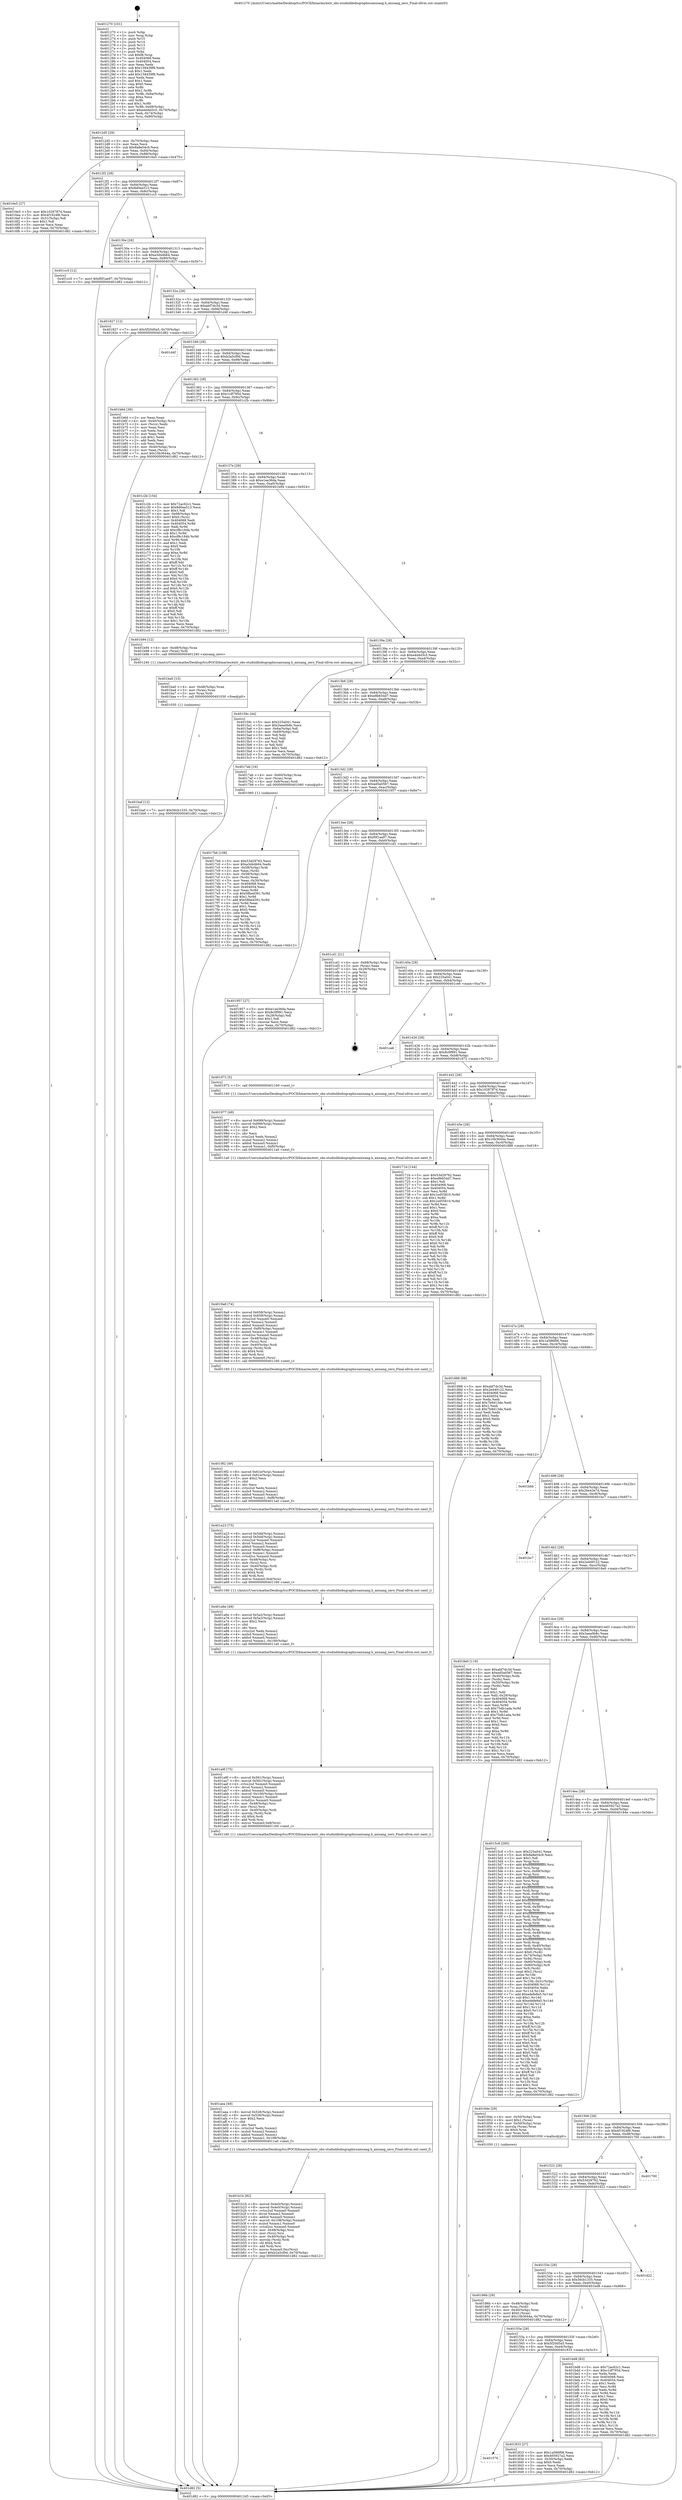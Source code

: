digraph "0x401270" {
  label = "0x401270 (/mnt/c/Users/mathe/Desktop/tcc/POCII/binaries/extr_obs-studiolibobsgraphicsaxisang.h_axisang_zero_Final-ollvm.out::main(0))"
  labelloc = "t"
  node[shape=record]

  Entry [label="",width=0.3,height=0.3,shape=circle,fillcolor=black,style=filled]
  "0x4012d5" [label="{
     0x4012d5 [29]\l
     | [instrs]\l
     &nbsp;&nbsp;0x4012d5 \<+3\>: mov -0x70(%rbp),%eax\l
     &nbsp;&nbsp;0x4012d8 \<+2\>: mov %eax,%ecx\l
     &nbsp;&nbsp;0x4012da \<+6\>: sub $0x8a8e04c9,%ecx\l
     &nbsp;&nbsp;0x4012e0 \<+6\>: mov %eax,-0x84(%rbp)\l
     &nbsp;&nbsp;0x4012e6 \<+6\>: mov %ecx,-0x88(%rbp)\l
     &nbsp;&nbsp;0x4012ec \<+6\>: je 00000000004016e5 \<main+0x475\>\l
  }"]
  "0x4016e5" [label="{
     0x4016e5 [27]\l
     | [instrs]\l
     &nbsp;&nbsp;0x4016e5 \<+5\>: mov $0x1028787d,%eax\l
     &nbsp;&nbsp;0x4016ea \<+5\>: mov $0x4f1924f6,%ecx\l
     &nbsp;&nbsp;0x4016ef \<+3\>: mov -0x31(%rbp),%dl\l
     &nbsp;&nbsp;0x4016f2 \<+3\>: test $0x1,%dl\l
     &nbsp;&nbsp;0x4016f5 \<+3\>: cmovne %ecx,%eax\l
     &nbsp;&nbsp;0x4016f8 \<+3\>: mov %eax,-0x70(%rbp)\l
     &nbsp;&nbsp;0x4016fb \<+5\>: jmp 0000000000401d82 \<main+0xb12\>\l
  }"]
  "0x4012f2" [label="{
     0x4012f2 [28]\l
     | [instrs]\l
     &nbsp;&nbsp;0x4012f2 \<+5\>: jmp 00000000004012f7 \<main+0x87\>\l
     &nbsp;&nbsp;0x4012f7 \<+6\>: mov -0x84(%rbp),%eax\l
     &nbsp;&nbsp;0x4012fd \<+5\>: sub $0x8d0ea513,%eax\l
     &nbsp;&nbsp;0x401302 \<+6\>: mov %eax,-0x8c(%rbp)\l
     &nbsp;&nbsp;0x401308 \<+6\>: je 0000000000401cc5 \<main+0xa55\>\l
  }"]
  Exit [label="",width=0.3,height=0.3,shape=circle,fillcolor=black,style=filled,peripheries=2]
  "0x401cc5" [label="{
     0x401cc5 [12]\l
     | [instrs]\l
     &nbsp;&nbsp;0x401cc5 \<+7\>: movl $0xf0f1ae97,-0x70(%rbp)\l
     &nbsp;&nbsp;0x401ccc \<+5\>: jmp 0000000000401d82 \<main+0xb12\>\l
  }"]
  "0x40130e" [label="{
     0x40130e [28]\l
     | [instrs]\l
     &nbsp;&nbsp;0x40130e \<+5\>: jmp 0000000000401313 \<main+0xa3\>\l
     &nbsp;&nbsp;0x401313 \<+6\>: mov -0x84(%rbp),%eax\l
     &nbsp;&nbsp;0x401319 \<+5\>: sub $0xa3d44b64,%eax\l
     &nbsp;&nbsp;0x40131e \<+6\>: mov %eax,-0x90(%rbp)\l
     &nbsp;&nbsp;0x401324 \<+6\>: je 0000000000401827 \<main+0x5b7\>\l
  }"]
  "0x401baf" [label="{
     0x401baf [12]\l
     | [instrs]\l
     &nbsp;&nbsp;0x401baf \<+7\>: movl $0x56cb1335,-0x70(%rbp)\l
     &nbsp;&nbsp;0x401bb6 \<+5\>: jmp 0000000000401d82 \<main+0xb12\>\l
  }"]
  "0x401827" [label="{
     0x401827 [12]\l
     | [instrs]\l
     &nbsp;&nbsp;0x401827 \<+7\>: movl $0x5f20d5a5,-0x70(%rbp)\l
     &nbsp;&nbsp;0x40182e \<+5\>: jmp 0000000000401d82 \<main+0xb12\>\l
  }"]
  "0x40132a" [label="{
     0x40132a [28]\l
     | [instrs]\l
     &nbsp;&nbsp;0x40132a \<+5\>: jmp 000000000040132f \<main+0xbf\>\l
     &nbsp;&nbsp;0x40132f \<+6\>: mov -0x84(%rbp),%eax\l
     &nbsp;&nbsp;0x401335 \<+5\>: sub $0xabf7dc3d,%eax\l
     &nbsp;&nbsp;0x40133a \<+6\>: mov %eax,-0x94(%rbp)\l
     &nbsp;&nbsp;0x401340 \<+6\>: je 0000000000401d4f \<main+0xadf\>\l
  }"]
  "0x401ba0" [label="{
     0x401ba0 [15]\l
     | [instrs]\l
     &nbsp;&nbsp;0x401ba0 \<+4\>: mov -0x48(%rbp),%rax\l
     &nbsp;&nbsp;0x401ba4 \<+3\>: mov (%rax),%rax\l
     &nbsp;&nbsp;0x401ba7 \<+3\>: mov %rax,%rdi\l
     &nbsp;&nbsp;0x401baa \<+5\>: call 0000000000401030 \<free@plt\>\l
     | [calls]\l
     &nbsp;&nbsp;0x401030 \{1\} (unknown)\l
  }"]
  "0x401d4f" [label="{
     0x401d4f\l
  }", style=dashed]
  "0x401346" [label="{
     0x401346 [28]\l
     | [instrs]\l
     &nbsp;&nbsp;0x401346 \<+5\>: jmp 000000000040134b \<main+0xdb\>\l
     &nbsp;&nbsp;0x40134b \<+6\>: mov -0x84(%rbp),%eax\l
     &nbsp;&nbsp;0x401351 \<+5\>: sub $0xb2a5cf0d,%eax\l
     &nbsp;&nbsp;0x401356 \<+6\>: mov %eax,-0x98(%rbp)\l
     &nbsp;&nbsp;0x40135c \<+6\>: je 0000000000401b6d \<main+0x8fd\>\l
  }"]
  "0x401b1b" [label="{
     0x401b1b [82]\l
     | [instrs]\l
     &nbsp;&nbsp;0x401b1b \<+8\>: movsd 0x4e5(%rip),%xmm1\l
     &nbsp;&nbsp;0x401b23 \<+8\>: movsd 0x4e5(%rip),%xmm2\l
     &nbsp;&nbsp;0x401b2b \<+4\>: cvtss2sd %xmm0,%xmm0\l
     &nbsp;&nbsp;0x401b2f \<+4\>: divsd %xmm2,%xmm0\l
     &nbsp;&nbsp;0x401b33 \<+4\>: addsd %xmm0,%xmm1\l
     &nbsp;&nbsp;0x401b37 \<+8\>: movsd -0x108(%rbp),%xmm0\l
     &nbsp;&nbsp;0x401b3f \<+4\>: mulsd %xmm1,%xmm0\l
     &nbsp;&nbsp;0x401b43 \<+4\>: cvtsd2ss %xmm0,%xmm0\l
     &nbsp;&nbsp;0x401b47 \<+4\>: mov -0x48(%rbp),%rsi\l
     &nbsp;&nbsp;0x401b4b \<+3\>: mov (%rsi),%rsi\l
     &nbsp;&nbsp;0x401b4e \<+4\>: mov -0x40(%rbp),%rdi\l
     &nbsp;&nbsp;0x401b52 \<+3\>: movslq (%rdi),%rdi\l
     &nbsp;&nbsp;0x401b55 \<+4\>: shl $0x4,%rdi\l
     &nbsp;&nbsp;0x401b59 \<+3\>: add %rdi,%rsi\l
     &nbsp;&nbsp;0x401b5c \<+5\>: movss %xmm0,0xc(%rsi)\l
     &nbsp;&nbsp;0x401b61 \<+7\>: movl $0xb2a5cf0d,-0x70(%rbp)\l
     &nbsp;&nbsp;0x401b68 \<+5\>: jmp 0000000000401d82 \<main+0xb12\>\l
  }"]
  "0x401b6d" [label="{
     0x401b6d [39]\l
     | [instrs]\l
     &nbsp;&nbsp;0x401b6d \<+2\>: xor %eax,%eax\l
     &nbsp;&nbsp;0x401b6f \<+4\>: mov -0x40(%rbp),%rcx\l
     &nbsp;&nbsp;0x401b73 \<+2\>: mov (%rcx),%edx\l
     &nbsp;&nbsp;0x401b75 \<+2\>: mov %eax,%esi\l
     &nbsp;&nbsp;0x401b77 \<+2\>: sub %edx,%esi\l
     &nbsp;&nbsp;0x401b79 \<+2\>: mov %eax,%edx\l
     &nbsp;&nbsp;0x401b7b \<+3\>: sub $0x1,%edx\l
     &nbsp;&nbsp;0x401b7e \<+2\>: add %edx,%esi\l
     &nbsp;&nbsp;0x401b80 \<+2\>: sub %esi,%eax\l
     &nbsp;&nbsp;0x401b82 \<+4\>: mov -0x40(%rbp),%rcx\l
     &nbsp;&nbsp;0x401b86 \<+2\>: mov %eax,(%rcx)\l
     &nbsp;&nbsp;0x401b88 \<+7\>: movl $0x10b3644a,-0x70(%rbp)\l
     &nbsp;&nbsp;0x401b8f \<+5\>: jmp 0000000000401d82 \<main+0xb12\>\l
  }"]
  "0x401362" [label="{
     0x401362 [28]\l
     | [instrs]\l
     &nbsp;&nbsp;0x401362 \<+5\>: jmp 0000000000401367 \<main+0xf7\>\l
     &nbsp;&nbsp;0x401367 \<+6\>: mov -0x84(%rbp),%eax\l
     &nbsp;&nbsp;0x40136d \<+5\>: sub $0xc1df795d,%eax\l
     &nbsp;&nbsp;0x401372 \<+6\>: mov %eax,-0x9c(%rbp)\l
     &nbsp;&nbsp;0x401378 \<+6\>: je 0000000000401c2b \<main+0x9bb\>\l
  }"]
  "0x401aea" [label="{
     0x401aea [49]\l
     | [instrs]\l
     &nbsp;&nbsp;0x401aea \<+8\>: movsd 0x526(%rip),%xmm0\l
     &nbsp;&nbsp;0x401af2 \<+8\>: movsd 0x526(%rip),%xmm1\l
     &nbsp;&nbsp;0x401afa \<+5\>: mov $0x2,%ecx\l
     &nbsp;&nbsp;0x401aff \<+1\>: cltd\l
     &nbsp;&nbsp;0x401b00 \<+2\>: idiv %ecx\l
     &nbsp;&nbsp;0x401b02 \<+4\>: cvtsi2sd %edx,%xmm2\l
     &nbsp;&nbsp;0x401b06 \<+4\>: mulsd %xmm2,%xmm1\l
     &nbsp;&nbsp;0x401b0a \<+4\>: addsd %xmm0,%xmm1\l
     &nbsp;&nbsp;0x401b0e \<+8\>: movsd %xmm1,-0x108(%rbp)\l
     &nbsp;&nbsp;0x401b16 \<+5\>: call 00000000004011a0 \<next_f\>\l
     | [calls]\l
     &nbsp;&nbsp;0x4011a0 \{1\} (/mnt/c/Users/mathe/Desktop/tcc/POCII/binaries/extr_obs-studiolibobsgraphicsaxisang.h_axisang_zero_Final-ollvm.out::next_f)\l
  }"]
  "0x401c2b" [label="{
     0x401c2b [154]\l
     | [instrs]\l
     &nbsp;&nbsp;0x401c2b \<+5\>: mov $0x72ac62c1,%eax\l
     &nbsp;&nbsp;0x401c30 \<+5\>: mov $0x8d0ea513,%ecx\l
     &nbsp;&nbsp;0x401c35 \<+2\>: mov $0x1,%dl\l
     &nbsp;&nbsp;0x401c37 \<+4\>: mov -0x68(%rbp),%rsi\l
     &nbsp;&nbsp;0x401c3b \<+6\>: movl $0x0,(%rsi)\l
     &nbsp;&nbsp;0x401c41 \<+7\>: mov 0x404068,%edi\l
     &nbsp;&nbsp;0x401c48 \<+8\>: mov 0x404054,%r8d\l
     &nbsp;&nbsp;0x401c50 \<+3\>: mov %edi,%r9d\l
     &nbsp;&nbsp;0x401c53 \<+7\>: add $0xcf8c184b,%r9d\l
     &nbsp;&nbsp;0x401c5a \<+4\>: sub $0x1,%r9d\l
     &nbsp;&nbsp;0x401c5e \<+7\>: sub $0xcf8c184b,%r9d\l
     &nbsp;&nbsp;0x401c65 \<+4\>: imul %r9d,%edi\l
     &nbsp;&nbsp;0x401c69 \<+3\>: and $0x1,%edi\l
     &nbsp;&nbsp;0x401c6c \<+3\>: cmp $0x0,%edi\l
     &nbsp;&nbsp;0x401c6f \<+4\>: sete %r10b\l
     &nbsp;&nbsp;0x401c73 \<+4\>: cmp $0xa,%r8d\l
     &nbsp;&nbsp;0x401c77 \<+4\>: setl %r11b\l
     &nbsp;&nbsp;0x401c7b \<+3\>: mov %r10b,%bl\l
     &nbsp;&nbsp;0x401c7e \<+3\>: xor $0xff,%bl\l
     &nbsp;&nbsp;0x401c81 \<+3\>: mov %r11b,%r14b\l
     &nbsp;&nbsp;0x401c84 \<+4\>: xor $0xff,%r14b\l
     &nbsp;&nbsp;0x401c88 \<+3\>: xor $0x0,%dl\l
     &nbsp;&nbsp;0x401c8b \<+3\>: mov %bl,%r15b\l
     &nbsp;&nbsp;0x401c8e \<+4\>: and $0x0,%r15b\l
     &nbsp;&nbsp;0x401c92 \<+3\>: and %dl,%r10b\l
     &nbsp;&nbsp;0x401c95 \<+3\>: mov %r14b,%r12b\l
     &nbsp;&nbsp;0x401c98 \<+4\>: and $0x0,%r12b\l
     &nbsp;&nbsp;0x401c9c \<+3\>: and %dl,%r11b\l
     &nbsp;&nbsp;0x401c9f \<+3\>: or %r10b,%r15b\l
     &nbsp;&nbsp;0x401ca2 \<+3\>: or %r11b,%r12b\l
     &nbsp;&nbsp;0x401ca5 \<+3\>: xor %r12b,%r15b\l
     &nbsp;&nbsp;0x401ca8 \<+3\>: or %r14b,%bl\l
     &nbsp;&nbsp;0x401cab \<+3\>: xor $0xff,%bl\l
     &nbsp;&nbsp;0x401cae \<+3\>: or $0x0,%dl\l
     &nbsp;&nbsp;0x401cb1 \<+2\>: and %dl,%bl\l
     &nbsp;&nbsp;0x401cb3 \<+3\>: or %bl,%r15b\l
     &nbsp;&nbsp;0x401cb6 \<+4\>: test $0x1,%r15b\l
     &nbsp;&nbsp;0x401cba \<+3\>: cmovne %ecx,%eax\l
     &nbsp;&nbsp;0x401cbd \<+3\>: mov %eax,-0x70(%rbp)\l
     &nbsp;&nbsp;0x401cc0 \<+5\>: jmp 0000000000401d82 \<main+0xb12\>\l
  }"]
  "0x40137e" [label="{
     0x40137e [28]\l
     | [instrs]\l
     &nbsp;&nbsp;0x40137e \<+5\>: jmp 0000000000401383 \<main+0x113\>\l
     &nbsp;&nbsp;0x401383 \<+6\>: mov -0x84(%rbp),%eax\l
     &nbsp;&nbsp;0x401389 \<+5\>: sub $0xe1ee36da,%eax\l
     &nbsp;&nbsp;0x40138e \<+6\>: mov %eax,-0xa0(%rbp)\l
     &nbsp;&nbsp;0x401394 \<+6\>: je 0000000000401b94 \<main+0x924\>\l
  }"]
  "0x401a9f" [label="{
     0x401a9f [75]\l
     | [instrs]\l
     &nbsp;&nbsp;0x401a9f \<+8\>: movsd 0x561(%rip),%xmm1\l
     &nbsp;&nbsp;0x401aa7 \<+8\>: movsd 0x561(%rip),%xmm2\l
     &nbsp;&nbsp;0x401aaf \<+4\>: cvtss2sd %xmm0,%xmm0\l
     &nbsp;&nbsp;0x401ab3 \<+4\>: divsd %xmm2,%xmm0\l
     &nbsp;&nbsp;0x401ab7 \<+4\>: addsd %xmm0,%xmm1\l
     &nbsp;&nbsp;0x401abb \<+8\>: movsd -0x100(%rbp),%xmm0\l
     &nbsp;&nbsp;0x401ac3 \<+4\>: mulsd %xmm1,%xmm0\l
     &nbsp;&nbsp;0x401ac7 \<+4\>: cvtsd2ss %xmm0,%xmm0\l
     &nbsp;&nbsp;0x401acb \<+4\>: mov -0x48(%rbp),%rsi\l
     &nbsp;&nbsp;0x401acf \<+3\>: mov (%rsi),%rsi\l
     &nbsp;&nbsp;0x401ad2 \<+4\>: mov -0x40(%rbp),%rdi\l
     &nbsp;&nbsp;0x401ad6 \<+3\>: movslq (%rdi),%rdi\l
     &nbsp;&nbsp;0x401ad9 \<+4\>: shl $0x4,%rdi\l
     &nbsp;&nbsp;0x401add \<+3\>: add %rdi,%rsi\l
     &nbsp;&nbsp;0x401ae0 \<+5\>: movss %xmm0,0x8(%rsi)\l
     &nbsp;&nbsp;0x401ae5 \<+5\>: call 0000000000401160 \<next_i\>\l
     | [calls]\l
     &nbsp;&nbsp;0x401160 \{1\} (/mnt/c/Users/mathe/Desktop/tcc/POCII/binaries/extr_obs-studiolibobsgraphicsaxisang.h_axisang_zero_Final-ollvm.out::next_i)\l
  }"]
  "0x401b94" [label="{
     0x401b94 [12]\l
     | [instrs]\l
     &nbsp;&nbsp;0x401b94 \<+4\>: mov -0x48(%rbp),%rax\l
     &nbsp;&nbsp;0x401b98 \<+3\>: mov (%rax),%rdi\l
     &nbsp;&nbsp;0x401b9b \<+5\>: call 0000000000401240 \<axisang_zero\>\l
     | [calls]\l
     &nbsp;&nbsp;0x401240 \{1\} (/mnt/c/Users/mathe/Desktop/tcc/POCII/binaries/extr_obs-studiolibobsgraphicsaxisang.h_axisang_zero_Final-ollvm.out::axisang_zero)\l
  }"]
  "0x40139a" [label="{
     0x40139a [28]\l
     | [instrs]\l
     &nbsp;&nbsp;0x40139a \<+5\>: jmp 000000000040139f \<main+0x12f\>\l
     &nbsp;&nbsp;0x40139f \<+6\>: mov -0x84(%rbp),%eax\l
     &nbsp;&nbsp;0x4013a5 \<+5\>: sub $0xe4d4d3c5,%eax\l
     &nbsp;&nbsp;0x4013aa \<+6\>: mov %eax,-0xa4(%rbp)\l
     &nbsp;&nbsp;0x4013b0 \<+6\>: je 000000000040159c \<main+0x32c\>\l
  }"]
  "0x401a6e" [label="{
     0x401a6e [49]\l
     | [instrs]\l
     &nbsp;&nbsp;0x401a6e \<+8\>: movsd 0x5a2(%rip),%xmm0\l
     &nbsp;&nbsp;0x401a76 \<+8\>: movsd 0x5a2(%rip),%xmm1\l
     &nbsp;&nbsp;0x401a7e \<+5\>: mov $0x2,%ecx\l
     &nbsp;&nbsp;0x401a83 \<+1\>: cltd\l
     &nbsp;&nbsp;0x401a84 \<+2\>: idiv %ecx\l
     &nbsp;&nbsp;0x401a86 \<+4\>: cvtsi2sd %edx,%xmm2\l
     &nbsp;&nbsp;0x401a8a \<+4\>: mulsd %xmm2,%xmm1\l
     &nbsp;&nbsp;0x401a8e \<+4\>: addsd %xmm0,%xmm1\l
     &nbsp;&nbsp;0x401a92 \<+8\>: movsd %xmm1,-0x100(%rbp)\l
     &nbsp;&nbsp;0x401a9a \<+5\>: call 00000000004011a0 \<next_f\>\l
     | [calls]\l
     &nbsp;&nbsp;0x4011a0 \{1\} (/mnt/c/Users/mathe/Desktop/tcc/POCII/binaries/extr_obs-studiolibobsgraphicsaxisang.h_axisang_zero_Final-ollvm.out::next_f)\l
  }"]
  "0x40159c" [label="{
     0x40159c [44]\l
     | [instrs]\l
     &nbsp;&nbsp;0x40159c \<+5\>: mov $0x225a041,%eax\l
     &nbsp;&nbsp;0x4015a1 \<+5\>: mov $0x3aea0b8c,%ecx\l
     &nbsp;&nbsp;0x4015a6 \<+3\>: mov -0x6a(%rbp),%dl\l
     &nbsp;&nbsp;0x4015a9 \<+4\>: mov -0x69(%rbp),%sil\l
     &nbsp;&nbsp;0x4015ad \<+3\>: mov %dl,%dil\l
     &nbsp;&nbsp;0x4015b0 \<+3\>: and %sil,%dil\l
     &nbsp;&nbsp;0x4015b3 \<+3\>: xor %sil,%dl\l
     &nbsp;&nbsp;0x4015b6 \<+3\>: or %dl,%dil\l
     &nbsp;&nbsp;0x4015b9 \<+4\>: test $0x1,%dil\l
     &nbsp;&nbsp;0x4015bd \<+3\>: cmovne %ecx,%eax\l
     &nbsp;&nbsp;0x4015c0 \<+3\>: mov %eax,-0x70(%rbp)\l
     &nbsp;&nbsp;0x4015c3 \<+5\>: jmp 0000000000401d82 \<main+0xb12\>\l
  }"]
  "0x4013b6" [label="{
     0x4013b6 [28]\l
     | [instrs]\l
     &nbsp;&nbsp;0x4013b6 \<+5\>: jmp 00000000004013bb \<main+0x14b\>\l
     &nbsp;&nbsp;0x4013bb \<+6\>: mov -0x84(%rbp),%eax\l
     &nbsp;&nbsp;0x4013c1 \<+5\>: sub $0xe8b654d7,%eax\l
     &nbsp;&nbsp;0x4013c6 \<+6\>: mov %eax,-0xa8(%rbp)\l
     &nbsp;&nbsp;0x4013cc \<+6\>: je 00000000004017ab \<main+0x53b\>\l
  }"]
  "0x401d82" [label="{
     0x401d82 [5]\l
     | [instrs]\l
     &nbsp;&nbsp;0x401d82 \<+5\>: jmp 00000000004012d5 \<main+0x65\>\l
  }"]
  "0x401270" [label="{
     0x401270 [101]\l
     | [instrs]\l
     &nbsp;&nbsp;0x401270 \<+1\>: push %rbp\l
     &nbsp;&nbsp;0x401271 \<+3\>: mov %rsp,%rbp\l
     &nbsp;&nbsp;0x401274 \<+2\>: push %r15\l
     &nbsp;&nbsp;0x401276 \<+2\>: push %r14\l
     &nbsp;&nbsp;0x401278 \<+2\>: push %r13\l
     &nbsp;&nbsp;0x40127a \<+2\>: push %r12\l
     &nbsp;&nbsp;0x40127c \<+1\>: push %rbx\l
     &nbsp;&nbsp;0x40127d \<+7\>: sub $0xf8,%rsp\l
     &nbsp;&nbsp;0x401284 \<+7\>: mov 0x404068,%eax\l
     &nbsp;&nbsp;0x40128b \<+7\>: mov 0x404054,%ecx\l
     &nbsp;&nbsp;0x401292 \<+2\>: mov %eax,%edx\l
     &nbsp;&nbsp;0x401294 \<+6\>: sub $0x158439f8,%edx\l
     &nbsp;&nbsp;0x40129a \<+3\>: sub $0x1,%edx\l
     &nbsp;&nbsp;0x40129d \<+6\>: add $0x158439f8,%edx\l
     &nbsp;&nbsp;0x4012a3 \<+3\>: imul %edx,%eax\l
     &nbsp;&nbsp;0x4012a6 \<+3\>: and $0x1,%eax\l
     &nbsp;&nbsp;0x4012a9 \<+3\>: cmp $0x0,%eax\l
     &nbsp;&nbsp;0x4012ac \<+4\>: sete %r8b\l
     &nbsp;&nbsp;0x4012b0 \<+4\>: and $0x1,%r8b\l
     &nbsp;&nbsp;0x4012b4 \<+4\>: mov %r8b,-0x6a(%rbp)\l
     &nbsp;&nbsp;0x4012b8 \<+3\>: cmp $0xa,%ecx\l
     &nbsp;&nbsp;0x4012bb \<+4\>: setl %r8b\l
     &nbsp;&nbsp;0x4012bf \<+4\>: and $0x1,%r8b\l
     &nbsp;&nbsp;0x4012c3 \<+4\>: mov %r8b,-0x69(%rbp)\l
     &nbsp;&nbsp;0x4012c7 \<+7\>: movl $0xe4d4d3c5,-0x70(%rbp)\l
     &nbsp;&nbsp;0x4012ce \<+3\>: mov %edi,-0x74(%rbp)\l
     &nbsp;&nbsp;0x4012d1 \<+4\>: mov %rsi,-0x80(%rbp)\l
  }"]
  "0x401a23" [label="{
     0x401a23 [75]\l
     | [instrs]\l
     &nbsp;&nbsp;0x401a23 \<+8\>: movsd 0x5dd(%rip),%xmm1\l
     &nbsp;&nbsp;0x401a2b \<+8\>: movsd 0x5dd(%rip),%xmm2\l
     &nbsp;&nbsp;0x401a33 \<+4\>: cvtss2sd %xmm0,%xmm0\l
     &nbsp;&nbsp;0x401a37 \<+4\>: divsd %xmm2,%xmm0\l
     &nbsp;&nbsp;0x401a3b \<+4\>: addsd %xmm0,%xmm1\l
     &nbsp;&nbsp;0x401a3f \<+8\>: movsd -0xf8(%rbp),%xmm0\l
     &nbsp;&nbsp;0x401a47 \<+4\>: mulsd %xmm1,%xmm0\l
     &nbsp;&nbsp;0x401a4b \<+4\>: cvtsd2ss %xmm0,%xmm0\l
     &nbsp;&nbsp;0x401a4f \<+4\>: mov -0x48(%rbp),%rsi\l
     &nbsp;&nbsp;0x401a53 \<+3\>: mov (%rsi),%rsi\l
     &nbsp;&nbsp;0x401a56 \<+4\>: mov -0x40(%rbp),%rdi\l
     &nbsp;&nbsp;0x401a5a \<+3\>: movslq (%rdi),%rdi\l
     &nbsp;&nbsp;0x401a5d \<+4\>: shl $0x4,%rdi\l
     &nbsp;&nbsp;0x401a61 \<+3\>: add %rdi,%rsi\l
     &nbsp;&nbsp;0x401a64 \<+5\>: movss %xmm0,0x4(%rsi)\l
     &nbsp;&nbsp;0x401a69 \<+5\>: call 0000000000401160 \<next_i\>\l
     | [calls]\l
     &nbsp;&nbsp;0x401160 \{1\} (/mnt/c/Users/mathe/Desktop/tcc/POCII/binaries/extr_obs-studiolibobsgraphicsaxisang.h_axisang_zero_Final-ollvm.out::next_i)\l
  }"]
  "0x4017ab" [label="{
     0x4017ab [16]\l
     | [instrs]\l
     &nbsp;&nbsp;0x4017ab \<+4\>: mov -0x60(%rbp),%rax\l
     &nbsp;&nbsp;0x4017af \<+3\>: mov (%rax),%rax\l
     &nbsp;&nbsp;0x4017b2 \<+4\>: mov 0x8(%rax),%rdi\l
     &nbsp;&nbsp;0x4017b6 \<+5\>: call 0000000000401060 \<atoi@plt\>\l
     | [calls]\l
     &nbsp;&nbsp;0x401060 \{1\} (unknown)\l
  }"]
  "0x4013d2" [label="{
     0x4013d2 [28]\l
     | [instrs]\l
     &nbsp;&nbsp;0x4013d2 \<+5\>: jmp 00000000004013d7 \<main+0x167\>\l
     &nbsp;&nbsp;0x4013d7 \<+6\>: mov -0x84(%rbp),%eax\l
     &nbsp;&nbsp;0x4013dd \<+5\>: sub $0xed5a0567,%eax\l
     &nbsp;&nbsp;0x4013e2 \<+6\>: mov %eax,-0xac(%rbp)\l
     &nbsp;&nbsp;0x4013e8 \<+6\>: je 0000000000401957 \<main+0x6e7\>\l
  }"]
  "0x4019f2" [label="{
     0x4019f2 [49]\l
     | [instrs]\l
     &nbsp;&nbsp;0x4019f2 \<+8\>: movsd 0x61e(%rip),%xmm0\l
     &nbsp;&nbsp;0x4019fa \<+8\>: movsd 0x61e(%rip),%xmm1\l
     &nbsp;&nbsp;0x401a02 \<+5\>: mov $0x2,%ecx\l
     &nbsp;&nbsp;0x401a07 \<+1\>: cltd\l
     &nbsp;&nbsp;0x401a08 \<+2\>: idiv %ecx\l
     &nbsp;&nbsp;0x401a0a \<+4\>: cvtsi2sd %edx,%xmm2\l
     &nbsp;&nbsp;0x401a0e \<+4\>: mulsd %xmm2,%xmm1\l
     &nbsp;&nbsp;0x401a12 \<+4\>: addsd %xmm0,%xmm1\l
     &nbsp;&nbsp;0x401a16 \<+8\>: movsd %xmm1,-0xf8(%rbp)\l
     &nbsp;&nbsp;0x401a1e \<+5\>: call 00000000004011a0 \<next_f\>\l
     | [calls]\l
     &nbsp;&nbsp;0x4011a0 \{1\} (/mnt/c/Users/mathe/Desktop/tcc/POCII/binaries/extr_obs-studiolibobsgraphicsaxisang.h_axisang_zero_Final-ollvm.out::next_f)\l
  }"]
  "0x401957" [label="{
     0x401957 [27]\l
     | [instrs]\l
     &nbsp;&nbsp;0x401957 \<+5\>: mov $0xe1ee36da,%eax\l
     &nbsp;&nbsp;0x40195c \<+5\>: mov $0x8c0f991,%ecx\l
     &nbsp;&nbsp;0x401961 \<+3\>: mov -0x29(%rbp),%dl\l
     &nbsp;&nbsp;0x401964 \<+3\>: test $0x1,%dl\l
     &nbsp;&nbsp;0x401967 \<+3\>: cmovne %ecx,%eax\l
     &nbsp;&nbsp;0x40196a \<+3\>: mov %eax,-0x70(%rbp)\l
     &nbsp;&nbsp;0x40196d \<+5\>: jmp 0000000000401d82 \<main+0xb12\>\l
  }"]
  "0x4013ee" [label="{
     0x4013ee [28]\l
     | [instrs]\l
     &nbsp;&nbsp;0x4013ee \<+5\>: jmp 00000000004013f3 \<main+0x183\>\l
     &nbsp;&nbsp;0x4013f3 \<+6\>: mov -0x84(%rbp),%eax\l
     &nbsp;&nbsp;0x4013f9 \<+5\>: sub $0xf0f1ae97,%eax\l
     &nbsp;&nbsp;0x4013fe \<+6\>: mov %eax,-0xb0(%rbp)\l
     &nbsp;&nbsp;0x401404 \<+6\>: je 0000000000401cd1 \<main+0xa61\>\l
  }"]
  "0x4019a8" [label="{
     0x4019a8 [74]\l
     | [instrs]\l
     &nbsp;&nbsp;0x4019a8 \<+8\>: movsd 0x658(%rip),%xmm1\l
     &nbsp;&nbsp;0x4019b0 \<+8\>: movsd 0x658(%rip),%xmm2\l
     &nbsp;&nbsp;0x4019b8 \<+4\>: cvtss2sd %xmm0,%xmm0\l
     &nbsp;&nbsp;0x4019bc \<+4\>: divsd %xmm2,%xmm0\l
     &nbsp;&nbsp;0x4019c0 \<+4\>: addsd %xmm0,%xmm1\l
     &nbsp;&nbsp;0x4019c4 \<+8\>: movsd -0xf0(%rbp),%xmm0\l
     &nbsp;&nbsp;0x4019cc \<+4\>: mulsd %xmm1,%xmm0\l
     &nbsp;&nbsp;0x4019d0 \<+4\>: cvtsd2ss %xmm0,%xmm0\l
     &nbsp;&nbsp;0x4019d4 \<+4\>: mov -0x48(%rbp),%rsi\l
     &nbsp;&nbsp;0x4019d8 \<+3\>: mov (%rsi),%rsi\l
     &nbsp;&nbsp;0x4019db \<+4\>: mov -0x40(%rbp),%rdi\l
     &nbsp;&nbsp;0x4019df \<+3\>: movslq (%rdi),%rdi\l
     &nbsp;&nbsp;0x4019e2 \<+4\>: shl $0x4,%rdi\l
     &nbsp;&nbsp;0x4019e6 \<+3\>: add %rdi,%rsi\l
     &nbsp;&nbsp;0x4019e9 \<+4\>: movss %xmm0,(%rsi)\l
     &nbsp;&nbsp;0x4019ed \<+5\>: call 0000000000401160 \<next_i\>\l
     | [calls]\l
     &nbsp;&nbsp;0x401160 \{1\} (/mnt/c/Users/mathe/Desktop/tcc/POCII/binaries/extr_obs-studiolibobsgraphicsaxisang.h_axisang_zero_Final-ollvm.out::next_i)\l
  }"]
  "0x401cd1" [label="{
     0x401cd1 [21]\l
     | [instrs]\l
     &nbsp;&nbsp;0x401cd1 \<+4\>: mov -0x68(%rbp),%rax\l
     &nbsp;&nbsp;0x401cd5 \<+2\>: mov (%rax),%eax\l
     &nbsp;&nbsp;0x401cd7 \<+4\>: lea -0x28(%rbp),%rsp\l
     &nbsp;&nbsp;0x401cdb \<+1\>: pop %rbx\l
     &nbsp;&nbsp;0x401cdc \<+2\>: pop %r12\l
     &nbsp;&nbsp;0x401cde \<+2\>: pop %r13\l
     &nbsp;&nbsp;0x401ce0 \<+2\>: pop %r14\l
     &nbsp;&nbsp;0x401ce2 \<+2\>: pop %r15\l
     &nbsp;&nbsp;0x401ce4 \<+1\>: pop %rbp\l
     &nbsp;&nbsp;0x401ce5 \<+1\>: ret\l
  }"]
  "0x40140a" [label="{
     0x40140a [28]\l
     | [instrs]\l
     &nbsp;&nbsp;0x40140a \<+5\>: jmp 000000000040140f \<main+0x19f\>\l
     &nbsp;&nbsp;0x40140f \<+6\>: mov -0x84(%rbp),%eax\l
     &nbsp;&nbsp;0x401415 \<+5\>: sub $0x225a041,%eax\l
     &nbsp;&nbsp;0x40141a \<+6\>: mov %eax,-0xb4(%rbp)\l
     &nbsp;&nbsp;0x401420 \<+6\>: je 0000000000401ce6 \<main+0xa76\>\l
  }"]
  "0x401977" [label="{
     0x401977 [49]\l
     | [instrs]\l
     &nbsp;&nbsp;0x401977 \<+8\>: movsd 0x699(%rip),%xmm0\l
     &nbsp;&nbsp;0x40197f \<+8\>: movsd 0x699(%rip),%xmm1\l
     &nbsp;&nbsp;0x401987 \<+5\>: mov $0x2,%ecx\l
     &nbsp;&nbsp;0x40198c \<+1\>: cltd\l
     &nbsp;&nbsp;0x40198d \<+2\>: idiv %ecx\l
     &nbsp;&nbsp;0x40198f \<+4\>: cvtsi2sd %edx,%xmm2\l
     &nbsp;&nbsp;0x401993 \<+4\>: mulsd %xmm2,%xmm1\l
     &nbsp;&nbsp;0x401997 \<+4\>: addsd %xmm0,%xmm1\l
     &nbsp;&nbsp;0x40199b \<+8\>: movsd %xmm1,-0xf0(%rbp)\l
     &nbsp;&nbsp;0x4019a3 \<+5\>: call 00000000004011a0 \<next_f\>\l
     | [calls]\l
     &nbsp;&nbsp;0x4011a0 \{1\} (/mnt/c/Users/mathe/Desktop/tcc/POCII/binaries/extr_obs-studiolibobsgraphicsaxisang.h_axisang_zero_Final-ollvm.out::next_f)\l
  }"]
  "0x401ce6" [label="{
     0x401ce6\l
  }", style=dashed]
  "0x401426" [label="{
     0x401426 [28]\l
     | [instrs]\l
     &nbsp;&nbsp;0x401426 \<+5\>: jmp 000000000040142b \<main+0x1bb\>\l
     &nbsp;&nbsp;0x40142b \<+6\>: mov -0x84(%rbp),%eax\l
     &nbsp;&nbsp;0x401431 \<+5\>: sub $0x8c0f991,%eax\l
     &nbsp;&nbsp;0x401436 \<+6\>: mov %eax,-0xb8(%rbp)\l
     &nbsp;&nbsp;0x40143c \<+6\>: je 0000000000401972 \<main+0x702\>\l
  }"]
  "0x40186b" [label="{
     0x40186b [29]\l
     | [instrs]\l
     &nbsp;&nbsp;0x40186b \<+4\>: mov -0x48(%rbp),%rdi\l
     &nbsp;&nbsp;0x40186f \<+3\>: mov %rax,(%rdi)\l
     &nbsp;&nbsp;0x401872 \<+4\>: mov -0x40(%rbp),%rax\l
     &nbsp;&nbsp;0x401876 \<+6\>: movl $0x0,(%rax)\l
     &nbsp;&nbsp;0x40187c \<+7\>: movl $0x10b3644a,-0x70(%rbp)\l
     &nbsp;&nbsp;0x401883 \<+5\>: jmp 0000000000401d82 \<main+0xb12\>\l
  }"]
  "0x401972" [label="{
     0x401972 [5]\l
     | [instrs]\l
     &nbsp;&nbsp;0x401972 \<+5\>: call 0000000000401160 \<next_i\>\l
     | [calls]\l
     &nbsp;&nbsp;0x401160 \{1\} (/mnt/c/Users/mathe/Desktop/tcc/POCII/binaries/extr_obs-studiolibobsgraphicsaxisang.h_axisang_zero_Final-ollvm.out::next_i)\l
  }"]
  "0x401442" [label="{
     0x401442 [28]\l
     | [instrs]\l
     &nbsp;&nbsp;0x401442 \<+5\>: jmp 0000000000401447 \<main+0x1d7\>\l
     &nbsp;&nbsp;0x401447 \<+6\>: mov -0x84(%rbp),%eax\l
     &nbsp;&nbsp;0x40144d \<+5\>: sub $0x1028787d,%eax\l
     &nbsp;&nbsp;0x401452 \<+6\>: mov %eax,-0xbc(%rbp)\l
     &nbsp;&nbsp;0x401458 \<+6\>: je 000000000040171b \<main+0x4ab\>\l
  }"]
  "0x401576" [label="{
     0x401576\l
  }", style=dashed]
  "0x40171b" [label="{
     0x40171b [144]\l
     | [instrs]\l
     &nbsp;&nbsp;0x40171b \<+5\>: mov $0x53d29762,%eax\l
     &nbsp;&nbsp;0x401720 \<+5\>: mov $0xe8b654d7,%ecx\l
     &nbsp;&nbsp;0x401725 \<+2\>: mov $0x1,%dl\l
     &nbsp;&nbsp;0x401727 \<+7\>: mov 0x404068,%esi\l
     &nbsp;&nbsp;0x40172e \<+7\>: mov 0x404054,%edi\l
     &nbsp;&nbsp;0x401735 \<+3\>: mov %esi,%r8d\l
     &nbsp;&nbsp;0x401738 \<+7\>: add $0x1ed55810,%r8d\l
     &nbsp;&nbsp;0x40173f \<+4\>: sub $0x1,%r8d\l
     &nbsp;&nbsp;0x401743 \<+7\>: sub $0x1ed55810,%r8d\l
     &nbsp;&nbsp;0x40174a \<+4\>: imul %r8d,%esi\l
     &nbsp;&nbsp;0x40174e \<+3\>: and $0x1,%esi\l
     &nbsp;&nbsp;0x401751 \<+3\>: cmp $0x0,%esi\l
     &nbsp;&nbsp;0x401754 \<+4\>: sete %r9b\l
     &nbsp;&nbsp;0x401758 \<+3\>: cmp $0xa,%edi\l
     &nbsp;&nbsp;0x40175b \<+4\>: setl %r10b\l
     &nbsp;&nbsp;0x40175f \<+3\>: mov %r9b,%r11b\l
     &nbsp;&nbsp;0x401762 \<+4\>: xor $0xff,%r11b\l
     &nbsp;&nbsp;0x401766 \<+3\>: mov %r10b,%bl\l
     &nbsp;&nbsp;0x401769 \<+3\>: xor $0xff,%bl\l
     &nbsp;&nbsp;0x40176c \<+3\>: xor $0x0,%dl\l
     &nbsp;&nbsp;0x40176f \<+3\>: mov %r11b,%r14b\l
     &nbsp;&nbsp;0x401772 \<+4\>: and $0x0,%r14b\l
     &nbsp;&nbsp;0x401776 \<+3\>: and %dl,%r9b\l
     &nbsp;&nbsp;0x401779 \<+3\>: mov %bl,%r15b\l
     &nbsp;&nbsp;0x40177c \<+4\>: and $0x0,%r15b\l
     &nbsp;&nbsp;0x401780 \<+3\>: and %dl,%r10b\l
     &nbsp;&nbsp;0x401783 \<+3\>: or %r9b,%r14b\l
     &nbsp;&nbsp;0x401786 \<+3\>: or %r10b,%r15b\l
     &nbsp;&nbsp;0x401789 \<+3\>: xor %r15b,%r14b\l
     &nbsp;&nbsp;0x40178c \<+3\>: or %bl,%r11b\l
     &nbsp;&nbsp;0x40178f \<+4\>: xor $0xff,%r11b\l
     &nbsp;&nbsp;0x401793 \<+3\>: or $0x0,%dl\l
     &nbsp;&nbsp;0x401796 \<+3\>: and %dl,%r11b\l
     &nbsp;&nbsp;0x401799 \<+3\>: or %r11b,%r14b\l
     &nbsp;&nbsp;0x40179c \<+4\>: test $0x1,%r14b\l
     &nbsp;&nbsp;0x4017a0 \<+3\>: cmovne %ecx,%eax\l
     &nbsp;&nbsp;0x4017a3 \<+3\>: mov %eax,-0x70(%rbp)\l
     &nbsp;&nbsp;0x4017a6 \<+5\>: jmp 0000000000401d82 \<main+0xb12\>\l
  }"]
  "0x40145e" [label="{
     0x40145e [28]\l
     | [instrs]\l
     &nbsp;&nbsp;0x40145e \<+5\>: jmp 0000000000401463 \<main+0x1f3\>\l
     &nbsp;&nbsp;0x401463 \<+6\>: mov -0x84(%rbp),%eax\l
     &nbsp;&nbsp;0x401469 \<+5\>: sub $0x10b3644a,%eax\l
     &nbsp;&nbsp;0x40146e \<+6\>: mov %eax,-0xc0(%rbp)\l
     &nbsp;&nbsp;0x401474 \<+6\>: je 0000000000401888 \<main+0x618\>\l
  }"]
  "0x401833" [label="{
     0x401833 [27]\l
     | [instrs]\l
     &nbsp;&nbsp;0x401833 \<+5\>: mov $0x1a586f06,%eax\l
     &nbsp;&nbsp;0x401838 \<+5\>: mov $0x465927a2,%ecx\l
     &nbsp;&nbsp;0x40183d \<+3\>: mov -0x30(%rbp),%edx\l
     &nbsp;&nbsp;0x401840 \<+3\>: cmp $0x0,%edx\l
     &nbsp;&nbsp;0x401843 \<+3\>: cmove %ecx,%eax\l
     &nbsp;&nbsp;0x401846 \<+3\>: mov %eax,-0x70(%rbp)\l
     &nbsp;&nbsp;0x401849 \<+5\>: jmp 0000000000401d82 \<main+0xb12\>\l
  }"]
  "0x401888" [label="{
     0x401888 [88]\l
     | [instrs]\l
     &nbsp;&nbsp;0x401888 \<+5\>: mov $0xabf7dc3d,%eax\l
     &nbsp;&nbsp;0x40188d \<+5\>: mov $0x2e449122,%ecx\l
     &nbsp;&nbsp;0x401892 \<+7\>: mov 0x404068,%edx\l
     &nbsp;&nbsp;0x401899 \<+7\>: mov 0x404054,%esi\l
     &nbsp;&nbsp;0x4018a0 \<+2\>: mov %edx,%edi\l
     &nbsp;&nbsp;0x4018a2 \<+6\>: add $0x7b9d13de,%edi\l
     &nbsp;&nbsp;0x4018a8 \<+3\>: sub $0x1,%edi\l
     &nbsp;&nbsp;0x4018ab \<+6\>: sub $0x7b9d13de,%edi\l
     &nbsp;&nbsp;0x4018b1 \<+3\>: imul %edi,%edx\l
     &nbsp;&nbsp;0x4018b4 \<+3\>: and $0x1,%edx\l
     &nbsp;&nbsp;0x4018b7 \<+3\>: cmp $0x0,%edx\l
     &nbsp;&nbsp;0x4018ba \<+4\>: sete %r8b\l
     &nbsp;&nbsp;0x4018be \<+3\>: cmp $0xa,%esi\l
     &nbsp;&nbsp;0x4018c1 \<+4\>: setl %r9b\l
     &nbsp;&nbsp;0x4018c5 \<+3\>: mov %r8b,%r10b\l
     &nbsp;&nbsp;0x4018c8 \<+3\>: and %r9b,%r10b\l
     &nbsp;&nbsp;0x4018cb \<+3\>: xor %r9b,%r8b\l
     &nbsp;&nbsp;0x4018ce \<+3\>: or %r8b,%r10b\l
     &nbsp;&nbsp;0x4018d1 \<+4\>: test $0x1,%r10b\l
     &nbsp;&nbsp;0x4018d5 \<+3\>: cmovne %ecx,%eax\l
     &nbsp;&nbsp;0x4018d8 \<+3\>: mov %eax,-0x70(%rbp)\l
     &nbsp;&nbsp;0x4018db \<+5\>: jmp 0000000000401d82 \<main+0xb12\>\l
  }"]
  "0x40147a" [label="{
     0x40147a [28]\l
     | [instrs]\l
     &nbsp;&nbsp;0x40147a \<+5\>: jmp 000000000040147f \<main+0x20f\>\l
     &nbsp;&nbsp;0x40147f \<+6\>: mov -0x84(%rbp),%eax\l
     &nbsp;&nbsp;0x401485 \<+5\>: sub $0x1a586f06,%eax\l
     &nbsp;&nbsp;0x40148a \<+6\>: mov %eax,-0xc4(%rbp)\l
     &nbsp;&nbsp;0x401490 \<+6\>: je 0000000000401bbb \<main+0x94b\>\l
  }"]
  "0x40155a" [label="{
     0x40155a [28]\l
     | [instrs]\l
     &nbsp;&nbsp;0x40155a \<+5\>: jmp 000000000040155f \<main+0x2ef\>\l
     &nbsp;&nbsp;0x40155f \<+6\>: mov -0x84(%rbp),%eax\l
     &nbsp;&nbsp;0x401565 \<+5\>: sub $0x5f20d5a5,%eax\l
     &nbsp;&nbsp;0x40156a \<+6\>: mov %eax,-0xe4(%rbp)\l
     &nbsp;&nbsp;0x401570 \<+6\>: je 0000000000401833 \<main+0x5c3\>\l
  }"]
  "0x401bbb" [label="{
     0x401bbb\l
  }", style=dashed]
  "0x401496" [label="{
     0x401496 [28]\l
     | [instrs]\l
     &nbsp;&nbsp;0x401496 \<+5\>: jmp 000000000040149b \<main+0x22b\>\l
     &nbsp;&nbsp;0x40149b \<+6\>: mov -0x84(%rbp),%eax\l
     &nbsp;&nbsp;0x4014a1 \<+5\>: sub $0x26e43e7d,%eax\l
     &nbsp;&nbsp;0x4014a6 \<+6\>: mov %eax,-0xc8(%rbp)\l
     &nbsp;&nbsp;0x4014ac \<+6\>: je 0000000000401bc7 \<main+0x957\>\l
  }"]
  "0x401bd8" [label="{
     0x401bd8 [83]\l
     | [instrs]\l
     &nbsp;&nbsp;0x401bd8 \<+5\>: mov $0x72ac62c1,%eax\l
     &nbsp;&nbsp;0x401bdd \<+5\>: mov $0xc1df795d,%ecx\l
     &nbsp;&nbsp;0x401be2 \<+2\>: xor %edx,%edx\l
     &nbsp;&nbsp;0x401be4 \<+7\>: mov 0x404068,%esi\l
     &nbsp;&nbsp;0x401beb \<+7\>: mov 0x404054,%edi\l
     &nbsp;&nbsp;0x401bf2 \<+3\>: sub $0x1,%edx\l
     &nbsp;&nbsp;0x401bf5 \<+3\>: mov %esi,%r8d\l
     &nbsp;&nbsp;0x401bf8 \<+3\>: add %edx,%r8d\l
     &nbsp;&nbsp;0x401bfb \<+4\>: imul %r8d,%esi\l
     &nbsp;&nbsp;0x401bff \<+3\>: and $0x1,%esi\l
     &nbsp;&nbsp;0x401c02 \<+3\>: cmp $0x0,%esi\l
     &nbsp;&nbsp;0x401c05 \<+4\>: sete %r9b\l
     &nbsp;&nbsp;0x401c09 \<+3\>: cmp $0xa,%edi\l
     &nbsp;&nbsp;0x401c0c \<+4\>: setl %r10b\l
     &nbsp;&nbsp;0x401c10 \<+3\>: mov %r9b,%r11b\l
     &nbsp;&nbsp;0x401c13 \<+3\>: and %r10b,%r11b\l
     &nbsp;&nbsp;0x401c16 \<+3\>: xor %r10b,%r9b\l
     &nbsp;&nbsp;0x401c19 \<+3\>: or %r9b,%r11b\l
     &nbsp;&nbsp;0x401c1c \<+4\>: test $0x1,%r11b\l
     &nbsp;&nbsp;0x401c20 \<+3\>: cmovne %ecx,%eax\l
     &nbsp;&nbsp;0x401c23 \<+3\>: mov %eax,-0x70(%rbp)\l
     &nbsp;&nbsp;0x401c26 \<+5\>: jmp 0000000000401d82 \<main+0xb12\>\l
  }"]
  "0x401bc7" [label="{
     0x401bc7\l
  }", style=dashed]
  "0x4014b2" [label="{
     0x4014b2 [28]\l
     | [instrs]\l
     &nbsp;&nbsp;0x4014b2 \<+5\>: jmp 00000000004014b7 \<main+0x247\>\l
     &nbsp;&nbsp;0x4014b7 \<+6\>: mov -0x84(%rbp),%eax\l
     &nbsp;&nbsp;0x4014bd \<+5\>: sub $0x2e449122,%eax\l
     &nbsp;&nbsp;0x4014c2 \<+6\>: mov %eax,-0xcc(%rbp)\l
     &nbsp;&nbsp;0x4014c8 \<+6\>: je 00000000004018e0 \<main+0x670\>\l
  }"]
  "0x40153e" [label="{
     0x40153e [28]\l
     | [instrs]\l
     &nbsp;&nbsp;0x40153e \<+5\>: jmp 0000000000401543 \<main+0x2d3\>\l
     &nbsp;&nbsp;0x401543 \<+6\>: mov -0x84(%rbp),%eax\l
     &nbsp;&nbsp;0x401549 \<+5\>: sub $0x56cb1335,%eax\l
     &nbsp;&nbsp;0x40154e \<+6\>: mov %eax,-0xe0(%rbp)\l
     &nbsp;&nbsp;0x401554 \<+6\>: je 0000000000401bd8 \<main+0x968\>\l
  }"]
  "0x4018e0" [label="{
     0x4018e0 [119]\l
     | [instrs]\l
     &nbsp;&nbsp;0x4018e0 \<+5\>: mov $0xabf7dc3d,%eax\l
     &nbsp;&nbsp;0x4018e5 \<+5\>: mov $0xed5a0567,%ecx\l
     &nbsp;&nbsp;0x4018ea \<+4\>: mov -0x40(%rbp),%rdx\l
     &nbsp;&nbsp;0x4018ee \<+2\>: mov (%rdx),%esi\l
     &nbsp;&nbsp;0x4018f0 \<+4\>: mov -0x50(%rbp),%rdx\l
     &nbsp;&nbsp;0x4018f4 \<+2\>: cmp (%rdx),%esi\l
     &nbsp;&nbsp;0x4018f6 \<+4\>: setl %dil\l
     &nbsp;&nbsp;0x4018fa \<+4\>: and $0x1,%dil\l
     &nbsp;&nbsp;0x4018fe \<+4\>: mov %dil,-0x29(%rbp)\l
     &nbsp;&nbsp;0x401902 \<+7\>: mov 0x404068,%esi\l
     &nbsp;&nbsp;0x401909 \<+8\>: mov 0x404054,%r8d\l
     &nbsp;&nbsp;0x401911 \<+3\>: mov %esi,%r9d\l
     &nbsp;&nbsp;0x401914 \<+7\>: sub $0x75db1ada,%r9d\l
     &nbsp;&nbsp;0x40191b \<+4\>: sub $0x1,%r9d\l
     &nbsp;&nbsp;0x40191f \<+7\>: add $0x75db1ada,%r9d\l
     &nbsp;&nbsp;0x401926 \<+4\>: imul %r9d,%esi\l
     &nbsp;&nbsp;0x40192a \<+3\>: and $0x1,%esi\l
     &nbsp;&nbsp;0x40192d \<+3\>: cmp $0x0,%esi\l
     &nbsp;&nbsp;0x401930 \<+4\>: sete %dil\l
     &nbsp;&nbsp;0x401934 \<+4\>: cmp $0xa,%r8d\l
     &nbsp;&nbsp;0x401938 \<+4\>: setl %r10b\l
     &nbsp;&nbsp;0x40193c \<+3\>: mov %dil,%r11b\l
     &nbsp;&nbsp;0x40193f \<+3\>: and %r10b,%r11b\l
     &nbsp;&nbsp;0x401942 \<+3\>: xor %r10b,%dil\l
     &nbsp;&nbsp;0x401945 \<+3\>: or %dil,%r11b\l
     &nbsp;&nbsp;0x401948 \<+4\>: test $0x1,%r11b\l
     &nbsp;&nbsp;0x40194c \<+3\>: cmovne %ecx,%eax\l
     &nbsp;&nbsp;0x40194f \<+3\>: mov %eax,-0x70(%rbp)\l
     &nbsp;&nbsp;0x401952 \<+5\>: jmp 0000000000401d82 \<main+0xb12\>\l
  }"]
  "0x4014ce" [label="{
     0x4014ce [28]\l
     | [instrs]\l
     &nbsp;&nbsp;0x4014ce \<+5\>: jmp 00000000004014d3 \<main+0x263\>\l
     &nbsp;&nbsp;0x4014d3 \<+6\>: mov -0x84(%rbp),%eax\l
     &nbsp;&nbsp;0x4014d9 \<+5\>: sub $0x3aea0b8c,%eax\l
     &nbsp;&nbsp;0x4014de \<+6\>: mov %eax,-0xd0(%rbp)\l
     &nbsp;&nbsp;0x4014e4 \<+6\>: je 00000000004015c8 \<main+0x358\>\l
  }"]
  "0x401d22" [label="{
     0x401d22\l
  }", style=dashed]
  "0x4015c8" [label="{
     0x4015c8 [285]\l
     | [instrs]\l
     &nbsp;&nbsp;0x4015c8 \<+5\>: mov $0x225a041,%eax\l
     &nbsp;&nbsp;0x4015cd \<+5\>: mov $0x8a8e04c9,%ecx\l
     &nbsp;&nbsp;0x4015d2 \<+2\>: mov $0x1,%dl\l
     &nbsp;&nbsp;0x4015d4 \<+3\>: mov %rsp,%rsi\l
     &nbsp;&nbsp;0x4015d7 \<+4\>: add $0xfffffffffffffff0,%rsi\l
     &nbsp;&nbsp;0x4015db \<+3\>: mov %rsi,%rsp\l
     &nbsp;&nbsp;0x4015de \<+4\>: mov %rsi,-0x68(%rbp)\l
     &nbsp;&nbsp;0x4015e2 \<+3\>: mov %rsp,%rsi\l
     &nbsp;&nbsp;0x4015e5 \<+4\>: add $0xfffffffffffffff0,%rsi\l
     &nbsp;&nbsp;0x4015e9 \<+3\>: mov %rsi,%rsp\l
     &nbsp;&nbsp;0x4015ec \<+3\>: mov %rsp,%rdi\l
     &nbsp;&nbsp;0x4015ef \<+4\>: add $0xfffffffffffffff0,%rdi\l
     &nbsp;&nbsp;0x4015f3 \<+3\>: mov %rdi,%rsp\l
     &nbsp;&nbsp;0x4015f6 \<+4\>: mov %rdi,-0x60(%rbp)\l
     &nbsp;&nbsp;0x4015fa \<+3\>: mov %rsp,%rdi\l
     &nbsp;&nbsp;0x4015fd \<+4\>: add $0xfffffffffffffff0,%rdi\l
     &nbsp;&nbsp;0x401601 \<+3\>: mov %rdi,%rsp\l
     &nbsp;&nbsp;0x401604 \<+4\>: mov %rdi,-0x58(%rbp)\l
     &nbsp;&nbsp;0x401608 \<+3\>: mov %rsp,%rdi\l
     &nbsp;&nbsp;0x40160b \<+4\>: add $0xfffffffffffffff0,%rdi\l
     &nbsp;&nbsp;0x40160f \<+3\>: mov %rdi,%rsp\l
     &nbsp;&nbsp;0x401612 \<+4\>: mov %rdi,-0x50(%rbp)\l
     &nbsp;&nbsp;0x401616 \<+3\>: mov %rsp,%rdi\l
     &nbsp;&nbsp;0x401619 \<+4\>: add $0xfffffffffffffff0,%rdi\l
     &nbsp;&nbsp;0x40161d \<+3\>: mov %rdi,%rsp\l
     &nbsp;&nbsp;0x401620 \<+4\>: mov %rdi,-0x48(%rbp)\l
     &nbsp;&nbsp;0x401624 \<+3\>: mov %rsp,%rdi\l
     &nbsp;&nbsp;0x401627 \<+4\>: add $0xfffffffffffffff0,%rdi\l
     &nbsp;&nbsp;0x40162b \<+3\>: mov %rdi,%rsp\l
     &nbsp;&nbsp;0x40162e \<+4\>: mov %rdi,-0x40(%rbp)\l
     &nbsp;&nbsp;0x401632 \<+4\>: mov -0x68(%rbp),%rdi\l
     &nbsp;&nbsp;0x401636 \<+6\>: movl $0x0,(%rdi)\l
     &nbsp;&nbsp;0x40163c \<+4\>: mov -0x74(%rbp),%r8d\l
     &nbsp;&nbsp;0x401640 \<+3\>: mov %r8d,(%rsi)\l
     &nbsp;&nbsp;0x401643 \<+4\>: mov -0x60(%rbp),%rdi\l
     &nbsp;&nbsp;0x401647 \<+4\>: mov -0x80(%rbp),%r9\l
     &nbsp;&nbsp;0x40164b \<+3\>: mov %r9,(%rdi)\l
     &nbsp;&nbsp;0x40164e \<+3\>: cmpl $0x2,(%rsi)\l
     &nbsp;&nbsp;0x401651 \<+4\>: setne %r10b\l
     &nbsp;&nbsp;0x401655 \<+4\>: and $0x1,%r10b\l
     &nbsp;&nbsp;0x401659 \<+4\>: mov %r10b,-0x31(%rbp)\l
     &nbsp;&nbsp;0x40165d \<+8\>: mov 0x404068,%r11d\l
     &nbsp;&nbsp;0x401665 \<+7\>: mov 0x404054,%ebx\l
     &nbsp;&nbsp;0x40166c \<+3\>: mov %r11d,%r14d\l
     &nbsp;&nbsp;0x40166f \<+7\>: add $0xedefe8a5,%r14d\l
     &nbsp;&nbsp;0x401676 \<+4\>: sub $0x1,%r14d\l
     &nbsp;&nbsp;0x40167a \<+7\>: sub $0xedefe8a5,%r14d\l
     &nbsp;&nbsp;0x401681 \<+4\>: imul %r14d,%r11d\l
     &nbsp;&nbsp;0x401685 \<+4\>: and $0x1,%r11d\l
     &nbsp;&nbsp;0x401689 \<+4\>: cmp $0x0,%r11d\l
     &nbsp;&nbsp;0x40168d \<+4\>: sete %r10b\l
     &nbsp;&nbsp;0x401691 \<+3\>: cmp $0xa,%ebx\l
     &nbsp;&nbsp;0x401694 \<+4\>: setl %r15b\l
     &nbsp;&nbsp;0x401698 \<+3\>: mov %r10b,%r12b\l
     &nbsp;&nbsp;0x40169b \<+4\>: xor $0xff,%r12b\l
     &nbsp;&nbsp;0x40169f \<+3\>: mov %r15b,%r13b\l
     &nbsp;&nbsp;0x4016a2 \<+4\>: xor $0xff,%r13b\l
     &nbsp;&nbsp;0x4016a6 \<+3\>: xor $0x0,%dl\l
     &nbsp;&nbsp;0x4016a9 \<+3\>: mov %r12b,%sil\l
     &nbsp;&nbsp;0x4016ac \<+4\>: and $0x0,%sil\l
     &nbsp;&nbsp;0x4016b0 \<+3\>: and %dl,%r10b\l
     &nbsp;&nbsp;0x4016b3 \<+3\>: mov %r13b,%dil\l
     &nbsp;&nbsp;0x4016b6 \<+4\>: and $0x0,%dil\l
     &nbsp;&nbsp;0x4016ba \<+3\>: and %dl,%r15b\l
     &nbsp;&nbsp;0x4016bd \<+3\>: or %r10b,%sil\l
     &nbsp;&nbsp;0x4016c0 \<+3\>: or %r15b,%dil\l
     &nbsp;&nbsp;0x4016c3 \<+3\>: xor %dil,%sil\l
     &nbsp;&nbsp;0x4016c6 \<+3\>: or %r13b,%r12b\l
     &nbsp;&nbsp;0x4016c9 \<+4\>: xor $0xff,%r12b\l
     &nbsp;&nbsp;0x4016cd \<+3\>: or $0x0,%dl\l
     &nbsp;&nbsp;0x4016d0 \<+3\>: and %dl,%r12b\l
     &nbsp;&nbsp;0x4016d3 \<+3\>: or %r12b,%sil\l
     &nbsp;&nbsp;0x4016d6 \<+4\>: test $0x1,%sil\l
     &nbsp;&nbsp;0x4016da \<+3\>: cmovne %ecx,%eax\l
     &nbsp;&nbsp;0x4016dd \<+3\>: mov %eax,-0x70(%rbp)\l
     &nbsp;&nbsp;0x4016e0 \<+5\>: jmp 0000000000401d82 \<main+0xb12\>\l
  }"]
  "0x4014ea" [label="{
     0x4014ea [28]\l
     | [instrs]\l
     &nbsp;&nbsp;0x4014ea \<+5\>: jmp 00000000004014ef \<main+0x27f\>\l
     &nbsp;&nbsp;0x4014ef \<+6\>: mov -0x84(%rbp),%eax\l
     &nbsp;&nbsp;0x4014f5 \<+5\>: sub $0x465927a2,%eax\l
     &nbsp;&nbsp;0x4014fa \<+6\>: mov %eax,-0xd4(%rbp)\l
     &nbsp;&nbsp;0x401500 \<+6\>: je 000000000040184e \<main+0x5de\>\l
  }"]
  "0x401522" [label="{
     0x401522 [28]\l
     | [instrs]\l
     &nbsp;&nbsp;0x401522 \<+5\>: jmp 0000000000401527 \<main+0x2b7\>\l
     &nbsp;&nbsp;0x401527 \<+6\>: mov -0x84(%rbp),%eax\l
     &nbsp;&nbsp;0x40152d \<+5\>: sub $0x53d29762,%eax\l
     &nbsp;&nbsp;0x401532 \<+6\>: mov %eax,-0xdc(%rbp)\l
     &nbsp;&nbsp;0x401538 \<+6\>: je 0000000000401d22 \<main+0xab2\>\l
  }"]
  "0x4017bb" [label="{
     0x4017bb [108]\l
     | [instrs]\l
     &nbsp;&nbsp;0x4017bb \<+5\>: mov $0x53d29762,%ecx\l
     &nbsp;&nbsp;0x4017c0 \<+5\>: mov $0xa3d44b64,%edx\l
     &nbsp;&nbsp;0x4017c5 \<+4\>: mov -0x58(%rbp),%rdi\l
     &nbsp;&nbsp;0x4017c9 \<+2\>: mov %eax,(%rdi)\l
     &nbsp;&nbsp;0x4017cb \<+4\>: mov -0x58(%rbp),%rdi\l
     &nbsp;&nbsp;0x4017cf \<+2\>: mov (%rdi),%eax\l
     &nbsp;&nbsp;0x4017d1 \<+3\>: mov %eax,-0x30(%rbp)\l
     &nbsp;&nbsp;0x4017d4 \<+7\>: mov 0x404068,%eax\l
     &nbsp;&nbsp;0x4017db \<+7\>: mov 0x404054,%esi\l
     &nbsp;&nbsp;0x4017e2 \<+3\>: mov %eax,%r8d\l
     &nbsp;&nbsp;0x4017e5 \<+7\>: sub $0x58bed391,%r8d\l
     &nbsp;&nbsp;0x4017ec \<+4\>: sub $0x1,%r8d\l
     &nbsp;&nbsp;0x4017f0 \<+7\>: add $0x58bed391,%r8d\l
     &nbsp;&nbsp;0x4017f7 \<+4\>: imul %r8d,%eax\l
     &nbsp;&nbsp;0x4017fb \<+3\>: and $0x1,%eax\l
     &nbsp;&nbsp;0x4017fe \<+3\>: cmp $0x0,%eax\l
     &nbsp;&nbsp;0x401801 \<+4\>: sete %r9b\l
     &nbsp;&nbsp;0x401805 \<+3\>: cmp $0xa,%esi\l
     &nbsp;&nbsp;0x401808 \<+4\>: setl %r10b\l
     &nbsp;&nbsp;0x40180c \<+3\>: mov %r9b,%r11b\l
     &nbsp;&nbsp;0x40180f \<+3\>: and %r10b,%r11b\l
     &nbsp;&nbsp;0x401812 \<+3\>: xor %r10b,%r9b\l
     &nbsp;&nbsp;0x401815 \<+3\>: or %r9b,%r11b\l
     &nbsp;&nbsp;0x401818 \<+4\>: test $0x1,%r11b\l
     &nbsp;&nbsp;0x40181c \<+3\>: cmovne %edx,%ecx\l
     &nbsp;&nbsp;0x40181f \<+3\>: mov %ecx,-0x70(%rbp)\l
     &nbsp;&nbsp;0x401822 \<+5\>: jmp 0000000000401d82 \<main+0xb12\>\l
  }"]
  "0x401700" [label="{
     0x401700\l
  }", style=dashed]
  "0x40184e" [label="{
     0x40184e [29]\l
     | [instrs]\l
     &nbsp;&nbsp;0x40184e \<+4\>: mov -0x50(%rbp),%rax\l
     &nbsp;&nbsp;0x401852 \<+6\>: movl $0x1,(%rax)\l
     &nbsp;&nbsp;0x401858 \<+4\>: mov -0x50(%rbp),%rax\l
     &nbsp;&nbsp;0x40185c \<+3\>: movslq (%rax),%rax\l
     &nbsp;&nbsp;0x40185f \<+4\>: shl $0x4,%rax\l
     &nbsp;&nbsp;0x401863 \<+3\>: mov %rax,%rdi\l
     &nbsp;&nbsp;0x401866 \<+5\>: call 0000000000401050 \<malloc@plt\>\l
     | [calls]\l
     &nbsp;&nbsp;0x401050 \{1\} (unknown)\l
  }"]
  "0x401506" [label="{
     0x401506 [28]\l
     | [instrs]\l
     &nbsp;&nbsp;0x401506 \<+5\>: jmp 000000000040150b \<main+0x29b\>\l
     &nbsp;&nbsp;0x40150b \<+6\>: mov -0x84(%rbp),%eax\l
     &nbsp;&nbsp;0x401511 \<+5\>: sub $0x4f1924f6,%eax\l
     &nbsp;&nbsp;0x401516 \<+6\>: mov %eax,-0xd8(%rbp)\l
     &nbsp;&nbsp;0x40151c \<+6\>: je 0000000000401700 \<main+0x490\>\l
  }"]
  Entry -> "0x401270" [label=" 1"]
  "0x4012d5" -> "0x4016e5" [label=" 1"]
  "0x4012d5" -> "0x4012f2" [label=" 20"]
  "0x401cd1" -> Exit [label=" 1"]
  "0x4012f2" -> "0x401cc5" [label=" 1"]
  "0x4012f2" -> "0x40130e" [label=" 19"]
  "0x401cc5" -> "0x401d82" [label=" 1"]
  "0x40130e" -> "0x401827" [label=" 1"]
  "0x40130e" -> "0x40132a" [label=" 18"]
  "0x401c2b" -> "0x401d82" [label=" 1"]
  "0x40132a" -> "0x401d4f" [label=" 0"]
  "0x40132a" -> "0x401346" [label=" 18"]
  "0x401bd8" -> "0x401d82" [label=" 1"]
  "0x401346" -> "0x401b6d" [label=" 1"]
  "0x401346" -> "0x401362" [label=" 17"]
  "0x401baf" -> "0x401d82" [label=" 1"]
  "0x401362" -> "0x401c2b" [label=" 1"]
  "0x401362" -> "0x40137e" [label=" 16"]
  "0x401ba0" -> "0x401baf" [label=" 1"]
  "0x40137e" -> "0x401b94" [label=" 1"]
  "0x40137e" -> "0x40139a" [label=" 15"]
  "0x401b94" -> "0x401ba0" [label=" 1"]
  "0x40139a" -> "0x40159c" [label=" 1"]
  "0x40139a" -> "0x4013b6" [label=" 14"]
  "0x40159c" -> "0x401d82" [label=" 1"]
  "0x401270" -> "0x4012d5" [label=" 1"]
  "0x401d82" -> "0x4012d5" [label=" 20"]
  "0x401b6d" -> "0x401d82" [label=" 1"]
  "0x4013b6" -> "0x4017ab" [label=" 1"]
  "0x4013b6" -> "0x4013d2" [label=" 13"]
  "0x401b1b" -> "0x401d82" [label=" 1"]
  "0x4013d2" -> "0x401957" [label=" 2"]
  "0x4013d2" -> "0x4013ee" [label=" 11"]
  "0x401aea" -> "0x401b1b" [label=" 1"]
  "0x4013ee" -> "0x401cd1" [label=" 1"]
  "0x4013ee" -> "0x40140a" [label=" 10"]
  "0x401a9f" -> "0x401aea" [label=" 1"]
  "0x40140a" -> "0x401ce6" [label=" 0"]
  "0x40140a" -> "0x401426" [label=" 10"]
  "0x401a6e" -> "0x401a9f" [label=" 1"]
  "0x401426" -> "0x401972" [label=" 1"]
  "0x401426" -> "0x401442" [label=" 9"]
  "0x401a23" -> "0x401a6e" [label=" 1"]
  "0x401442" -> "0x40171b" [label=" 1"]
  "0x401442" -> "0x40145e" [label=" 8"]
  "0x4019f2" -> "0x401a23" [label=" 1"]
  "0x40145e" -> "0x401888" [label=" 2"]
  "0x40145e" -> "0x40147a" [label=" 6"]
  "0x4019a8" -> "0x4019f2" [label=" 1"]
  "0x40147a" -> "0x401bbb" [label=" 0"]
  "0x40147a" -> "0x401496" [label=" 6"]
  "0x401972" -> "0x401977" [label=" 1"]
  "0x401496" -> "0x401bc7" [label=" 0"]
  "0x401496" -> "0x4014b2" [label=" 6"]
  "0x401957" -> "0x401d82" [label=" 2"]
  "0x4014b2" -> "0x4018e0" [label=" 2"]
  "0x4014b2" -> "0x4014ce" [label=" 4"]
  "0x401888" -> "0x401d82" [label=" 2"]
  "0x4014ce" -> "0x4015c8" [label=" 1"]
  "0x4014ce" -> "0x4014ea" [label=" 3"]
  "0x40186b" -> "0x401d82" [label=" 1"]
  "0x4015c8" -> "0x401d82" [label=" 1"]
  "0x4016e5" -> "0x401d82" [label=" 1"]
  "0x40171b" -> "0x401d82" [label=" 1"]
  "0x4017ab" -> "0x4017bb" [label=" 1"]
  "0x4017bb" -> "0x401d82" [label=" 1"]
  "0x401827" -> "0x401d82" [label=" 1"]
  "0x401833" -> "0x401d82" [label=" 1"]
  "0x4014ea" -> "0x40184e" [label=" 1"]
  "0x4014ea" -> "0x401506" [label=" 2"]
  "0x40155a" -> "0x401576" [label=" 0"]
  "0x401506" -> "0x401700" [label=" 0"]
  "0x401506" -> "0x401522" [label=" 2"]
  "0x40184e" -> "0x40186b" [label=" 1"]
  "0x401522" -> "0x401d22" [label=" 0"]
  "0x401522" -> "0x40153e" [label=" 2"]
  "0x4018e0" -> "0x401d82" [label=" 2"]
  "0x40153e" -> "0x401bd8" [label=" 1"]
  "0x40153e" -> "0x40155a" [label=" 1"]
  "0x401977" -> "0x4019a8" [label=" 1"]
  "0x40155a" -> "0x401833" [label=" 1"]
}

